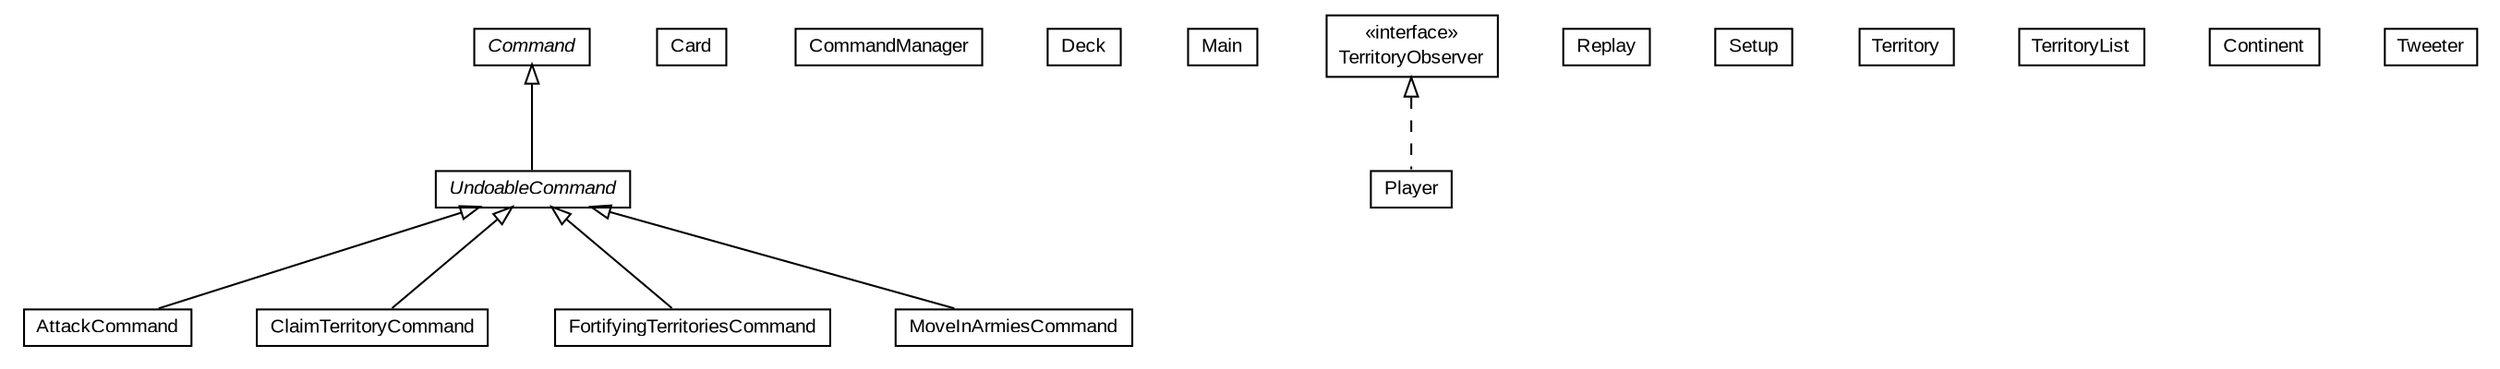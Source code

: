 #!/usr/local/bin/dot
#
# Class diagram 
# Generated by UMLGraph version R5_6 (http://www.umlgraph.org/)
#

digraph G {
	edge [fontname="arial",fontsize=10,labelfontname="arial",labelfontsize=10];
	node [fontname="arial",fontsize=10,shape=plaintext];
	nodesep=0.25;
	ranksep=0.5;
	// AttackCommand
	c0 [label=<<table title="AttackCommand" border="0" cellborder="1" cellspacing="0" cellpadding="2" port="p" href="./AttackCommand.html">
		<tr><td><table border="0" cellspacing="0" cellpadding="1">
<tr><td align="center" balign="center"> AttackCommand </td></tr>
		</table></td></tr>
		</table>>, URL="./AttackCommand.html", fontname="arial", fontcolor="black", fontsize=10.0];
	// Card
	c1 [label=<<table title="Card" border="0" cellborder="1" cellspacing="0" cellpadding="2" port="p" href="./Card.html">
		<tr><td><table border="0" cellspacing="0" cellpadding="1">
<tr><td align="center" balign="center"> Card </td></tr>
		</table></td></tr>
		</table>>, URL="./Card.html", fontname="arial", fontcolor="black", fontsize=10.0];
	// ClaimTerritoryCommand
	c2 [label=<<table title="ClaimTerritoryCommand" border="0" cellborder="1" cellspacing="0" cellpadding="2" port="p" href="./ClaimTerritoryCommand.html">
		<tr><td><table border="0" cellspacing="0" cellpadding="1">
<tr><td align="center" balign="center"> ClaimTerritoryCommand </td></tr>
		</table></td></tr>
		</table>>, URL="./ClaimTerritoryCommand.html", fontname="arial", fontcolor="black", fontsize=10.0];
	// Command
	c3 [label=<<table title="Command" border="0" cellborder="1" cellspacing="0" cellpadding="2" port="p" href="./Command.html">
		<tr><td><table border="0" cellspacing="0" cellpadding="1">
<tr><td align="center" balign="center"><font face="arial italic"> Command </font></td></tr>
		</table></td></tr>
		</table>>, URL="./Command.html", fontname="arial", fontcolor="black", fontsize=10.0];
	// CommandManager
	c4 [label=<<table title="CommandManager" border="0" cellborder="1" cellspacing="0" cellpadding="2" port="p" href="./CommandManager.html">
		<tr><td><table border="0" cellspacing="0" cellpadding="1">
<tr><td align="center" balign="center"> CommandManager </td></tr>
		</table></td></tr>
		</table>>, URL="./CommandManager.html", fontname="arial", fontcolor="black", fontsize=10.0];
	// Deck
	c5 [label=<<table title="Deck" border="0" cellborder="1" cellspacing="0" cellpadding="2" port="p" href="./Deck.html">
		<tr><td><table border="0" cellspacing="0" cellpadding="1">
<tr><td align="center" balign="center"> Deck </td></tr>
		</table></td></tr>
		</table>>, URL="./Deck.html", fontname="arial", fontcolor="black", fontsize=10.0];
	// FortifyingTerritoriesCommand
	c6 [label=<<table title="FortifyingTerritoriesCommand" border="0" cellborder="1" cellspacing="0" cellpadding="2" port="p" href="./FortifyingTerritoriesCommand.html">
		<tr><td><table border="0" cellspacing="0" cellpadding="1">
<tr><td align="center" balign="center"> FortifyingTerritoriesCommand </td></tr>
		</table></td></tr>
		</table>>, URL="./FortifyingTerritoriesCommand.html", fontname="arial", fontcolor="black", fontsize=10.0];
	// Main
	c7 [label=<<table title="Main" border="0" cellborder="1" cellspacing="0" cellpadding="2" port="p" href="./Main.html">
		<tr><td><table border="0" cellspacing="0" cellpadding="1">
<tr><td align="center" balign="center"> Main </td></tr>
		</table></td></tr>
		</table>>, URL="./Main.html", fontname="arial", fontcolor="black", fontsize=10.0];
	// MoveInArmiesCommand
	c8 [label=<<table title="MoveInArmiesCommand" border="0" cellborder="1" cellspacing="0" cellpadding="2" port="p" href="./MoveInArmiesCommand.html">
		<tr><td><table border="0" cellspacing="0" cellpadding="1">
<tr><td align="center" balign="center"> MoveInArmiesCommand </td></tr>
		</table></td></tr>
		</table>>, URL="./MoveInArmiesCommand.html", fontname="arial", fontcolor="black", fontsize=10.0];
	// Player
	c9 [label=<<table title="Player" border="0" cellborder="1" cellspacing="0" cellpadding="2" port="p" href="./Player.html">
		<tr><td><table border="0" cellspacing="0" cellpadding="1">
<tr><td align="center" balign="center"> Player </td></tr>
		</table></td></tr>
		</table>>, URL="./Player.html", fontname="arial", fontcolor="black", fontsize=10.0];
	// Replay
	c10 [label=<<table title="Replay" border="0" cellborder="1" cellspacing="0" cellpadding="2" port="p" href="./Replay.html">
		<tr><td><table border="0" cellspacing="0" cellpadding="1">
<tr><td align="center" balign="center"> Replay </td></tr>
		</table></td></tr>
		</table>>, URL="./Replay.html", fontname="arial", fontcolor="black", fontsize=10.0];
	// Setup
	c11 [label=<<table title="Setup" border="0" cellborder="1" cellspacing="0" cellpadding="2" port="p" href="./Setup.html">
		<tr><td><table border="0" cellspacing="0" cellpadding="1">
<tr><td align="center" balign="center"> Setup </td></tr>
		</table></td></tr>
		</table>>, URL="./Setup.html", fontname="arial", fontcolor="black", fontsize=10.0];
	// Territory
	c12 [label=<<table title="Territory" border="0" cellborder="1" cellspacing="0" cellpadding="2" port="p" href="./Territory.html">
		<tr><td><table border="0" cellspacing="0" cellpadding="1">
<tr><td align="center" balign="center"> Territory </td></tr>
		</table></td></tr>
		</table>>, URL="./Territory.html", fontname="arial", fontcolor="black", fontsize=10.0];
	// TerritoryList
	c13 [label=<<table title="TerritoryList" border="0" cellborder="1" cellspacing="0" cellpadding="2" port="p" href="./TerritoryList.html">
		<tr><td><table border="0" cellspacing="0" cellpadding="1">
<tr><td align="center" balign="center"> TerritoryList </td></tr>
		</table></td></tr>
		</table>>, URL="./TerritoryList.html", fontname="arial", fontcolor="black", fontsize=10.0];
	// TerritoryList.Continent
	c14 [label=<<table title="TerritoryList.Continent" border="0" cellborder="1" cellspacing="0" cellpadding="2" port="p" href="./TerritoryList.Continent.html">
		<tr><td><table border="0" cellspacing="0" cellpadding="1">
<tr><td align="center" balign="center"> Continent </td></tr>
		</table></td></tr>
		</table>>, URL="./TerritoryList.Continent.html", fontname="arial", fontcolor="black", fontsize=10.0];
	// TerritoryObserver
	c15 [label=<<table title="TerritoryObserver" border="0" cellborder="1" cellspacing="0" cellpadding="2" port="p" href="./TerritoryObserver.html">
		<tr><td><table border="0" cellspacing="0" cellpadding="1">
<tr><td align="center" balign="center"> &#171;interface&#187; </td></tr>
<tr><td align="center" balign="center"> TerritoryObserver </td></tr>
		</table></td></tr>
		</table>>, URL="./TerritoryObserver.html", fontname="arial", fontcolor="black", fontsize=10.0];
	// Tweeter
	c16 [label=<<table title="Tweeter" border="0" cellborder="1" cellspacing="0" cellpadding="2" port="p" href="./Tweeter.html">
		<tr><td><table border="0" cellspacing="0" cellpadding="1">
<tr><td align="center" balign="center"> Tweeter </td></tr>
		</table></td></tr>
		</table>>, URL="./Tweeter.html", fontname="arial", fontcolor="black", fontsize=10.0];
	// UndoableCommand
	c17 [label=<<table title="UndoableCommand" border="0" cellborder="1" cellspacing="0" cellpadding="2" port="p" href="./UndoableCommand.html">
		<tr><td><table border="0" cellspacing="0" cellpadding="1">
<tr><td align="center" balign="center"><font face="arial italic"> UndoableCommand </font></td></tr>
		</table></td></tr>
		</table>>, URL="./UndoableCommand.html", fontname="arial", fontcolor="black", fontsize=10.0];
	//AttackCommand extends UndoableCommand
	c17:p -> c0:p [dir=back,arrowtail=empty];
	//ClaimTerritoryCommand extends UndoableCommand
	c17:p -> c2:p [dir=back,arrowtail=empty];
	//FortifyingTerritoriesCommand extends UndoableCommand
	c17:p -> c6:p [dir=back,arrowtail=empty];
	//MoveInArmiesCommand extends UndoableCommand
	c17:p -> c8:p [dir=back,arrowtail=empty];
	//Player implements TerritoryObserver
	c15:p -> c9:p [dir=back,arrowtail=empty,style=dashed];
	//UndoableCommand extends Command
	c3:p -> c17:p [dir=back,arrowtail=empty];
}

